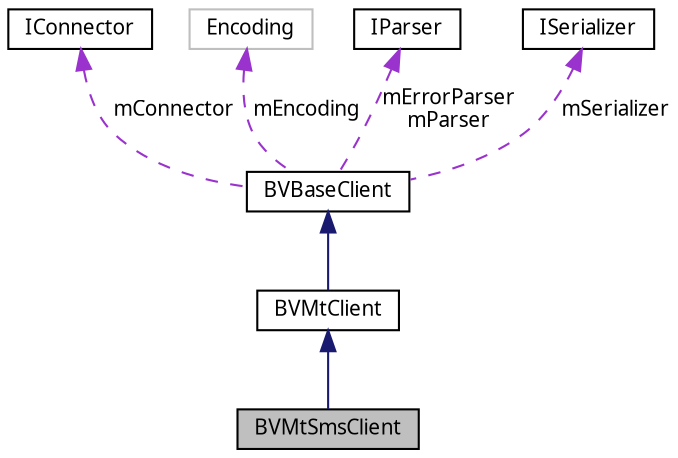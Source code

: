 digraph G
{
  bgcolor="transparent";
  edge [fontname="FreeSans.ttf",fontsize="10",labelfontname="FreeSans.ttf",labelfontsize="10"];
  node [fontname="FreeSans.ttf",fontsize="10",shape=record];
  Node1 [label="BVMtSmsClient",height=0.2,width=0.4,color="black", fillcolor="grey75", style="filled" fontcolor="black"];
  Node2 -> Node1 [dir=back,color="midnightblue",fontsize="10",style="solid",fontname="FreeSans.ttf"];
  Node2 [label="BVMtClient",height=0.2,width=0.4,color="black",URL="$classcom_1_1bluevia_1_1android_1_1messagery_1_1mt_1_1client_1_1_b_v_mt_client.html"];
  Node3 -> Node2 [dir=back,color="midnightblue",fontsize="10",style="solid",fontname="FreeSans.ttf"];
  Node3 [label="BVBaseClient",height=0.2,width=0.4,color="black",URL="$classcom_1_1bluevia_1_1android_1_1commons_1_1client_1_1_b_v_base_client.html"];
  Node4 -> Node3 [dir=back,color="darkorchid3",fontsize="10",style="dashed",label="mConnector",fontname="FreeSans.ttf"];
  Node4 [label="IConnector",height=0.2,width=0.4,color="black",URL="$interfacecom_1_1bluevia_1_1android_1_1commons_1_1connector_1_1_i_connector.html"];
  Node5 -> Node3 [dir=back,color="darkorchid3",fontsize="10",style="dashed",label="mEncoding",fontname="FreeSans.ttf"];
  Node5 [label="Encoding",height=0.2,width=0.4,color="grey75"];
  Node6 -> Node3 [dir=back,color="darkorchid3",fontsize="10",style="dashed",label="mErrorParser\nmParser",fontname="FreeSans.ttf"];
  Node6 [label="IParser",height=0.2,width=0.4,color="black",URL="$interfacecom_1_1bluevia_1_1android_1_1commons_1_1parser_1_1_i_parser.html"];
  Node7 -> Node3 [dir=back,color="darkorchid3",fontsize="10",style="dashed",label="mSerializer",fontname="FreeSans.ttf"];
  Node7 [label="ISerializer",height=0.2,width=0.4,color="black",URL="$interfacecom_1_1bluevia_1_1android_1_1commons_1_1parser_1_1_i_serializer.html"];
}
